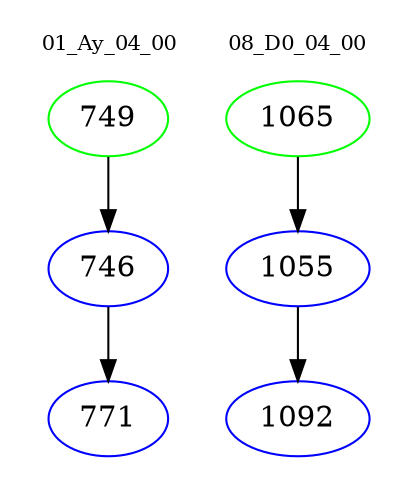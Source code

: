 digraph{
subgraph cluster_0 {
color = white
label = "01_Ay_04_00";
fontsize=10;
T0_749 [label="749", color="green"]
T0_749 -> T0_746 [color="black"]
T0_746 [label="746", color="blue"]
T0_746 -> T0_771 [color="black"]
T0_771 [label="771", color="blue"]
}
subgraph cluster_1 {
color = white
label = "08_D0_04_00";
fontsize=10;
T1_1065 [label="1065", color="green"]
T1_1065 -> T1_1055 [color="black"]
T1_1055 [label="1055", color="blue"]
T1_1055 -> T1_1092 [color="black"]
T1_1092 [label="1092", color="blue"]
}
}
